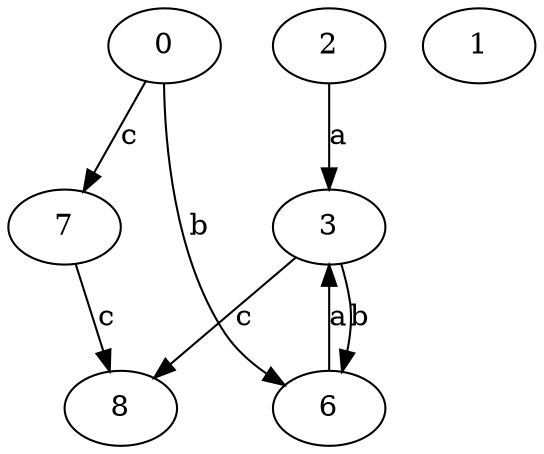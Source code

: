 strict digraph  {
2;
0;
3;
1;
6;
7;
8;
2 -> 3  [label=a];
0 -> 6  [label=b];
0 -> 7  [label=c];
3 -> 6  [label=b];
3 -> 8  [label=c];
6 -> 3  [label=a];
7 -> 8  [label=c];
}
